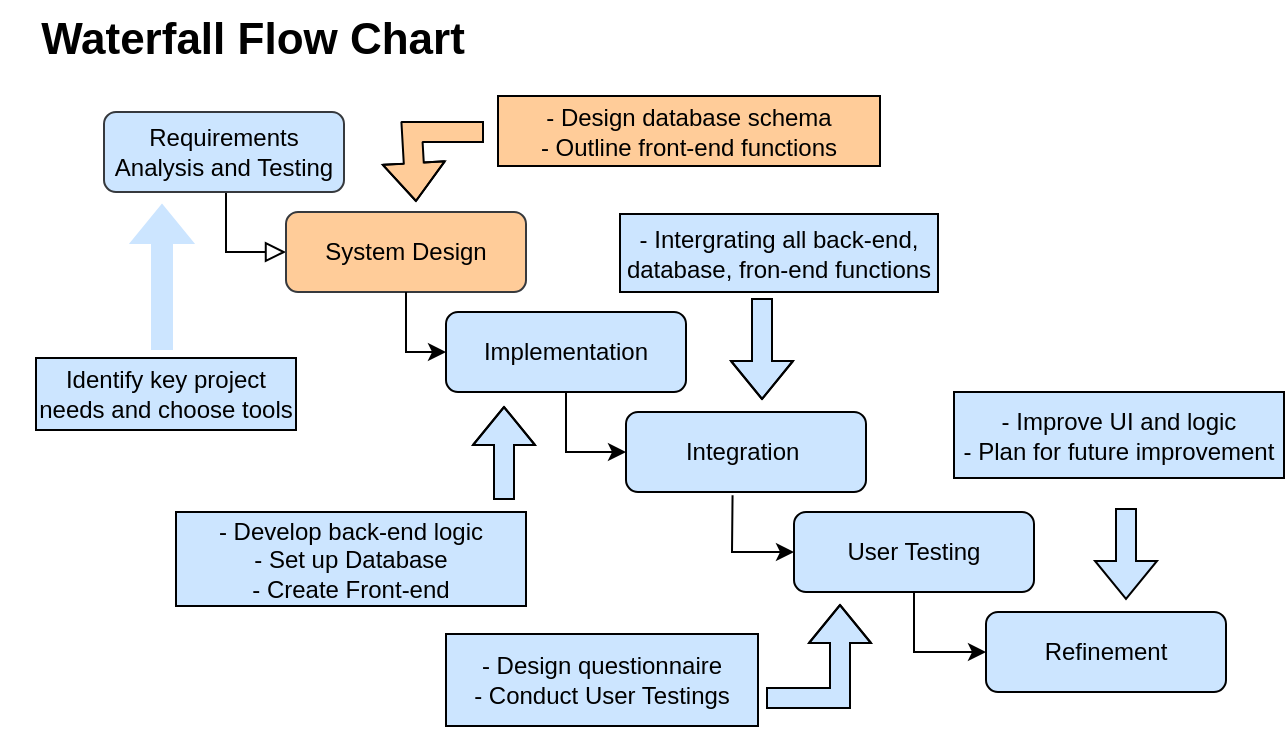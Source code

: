 <mxfile version="26.2.14">
  <diagram id="C5RBs43oDa-KdzZeNtuy" name="Page-1">
    <mxGraphModel dx="788" dy="469" grid="0" gridSize="10" guides="1" tooltips="1" connect="1" arrows="1" fold="1" page="1" pageScale="1" pageWidth="827" pageHeight="1169" background="light-dark(#FFFFFF,#FFFFFF)" math="0" shadow="0">
      <root>
        <mxCell id="WIyWlLk6GJQsqaUBKTNV-0" />
        <mxCell id="WIyWlLk6GJQsqaUBKTNV-1" parent="WIyWlLk6GJQsqaUBKTNV-0" />
        <mxCell id="WIyWlLk6GJQsqaUBKTNV-2" value="" style="rounded=0;html=1;jettySize=auto;orthogonalLoop=1;fontSize=11;endArrow=block;endFill=0;endSize=8;strokeWidth=1;shadow=0;labelBackgroundColor=none;edgeStyle=orthogonalEdgeStyle;entryX=0;entryY=0.5;entryDx=0;entryDy=0;fontColor=light-dark(#000000,#000000);fillColor=#cce5ff;strokeColor=light-dark(#000000,#000000);exitX=0.5;exitY=1;exitDx=0;exitDy=0;" parent="WIyWlLk6GJQsqaUBKTNV-1" source="WIyWlLk6GJQsqaUBKTNV-3" target="WIyWlLk6GJQsqaUBKTNV-12" edge="1">
          <mxGeometry relative="1" as="geometry">
            <mxPoint x="250" y="170" as="targetPoint" />
            <Array as="points">
              <mxPoint x="129" y="120" />
              <mxPoint x="130" y="120" />
              <mxPoint x="130" y="170" />
            </Array>
          </mxGeometry>
        </mxCell>
        <mxCell id="WIyWlLk6GJQsqaUBKTNV-3" value="Requirements Analysis and Testing" style="rounded=1;whiteSpace=wrap;html=1;fontSize=12;glass=0;strokeWidth=1;shadow=0;labelBackgroundColor=none;fillColor=light-dark(#CCE5FF,#15417E);strokeColor=#36393d;" parent="WIyWlLk6GJQsqaUBKTNV-1" vertex="1">
          <mxGeometry x="69" y="100" width="120" height="40" as="geometry" />
        </mxCell>
        <mxCell id="WIyWlLk6GJQsqaUBKTNV-11" value=" Implementation" style="rounded=1;whiteSpace=wrap;html=1;fontSize=12;glass=0;strokeWidth=1;shadow=0;labelBackgroundColor=none;fillColor=light-dark(#CCE5FF,#16B0A0);strokeColor=light-dark(#000000,#000000);" parent="WIyWlLk6GJQsqaUBKTNV-1" vertex="1">
          <mxGeometry x="240" y="200" width="120" height="40" as="geometry" />
        </mxCell>
        <mxCell id="WIyWlLk6GJQsqaUBKTNV-12" value="System Design" style="rounded=1;whiteSpace=wrap;html=1;fontSize=12;glass=0;strokeWidth=1;shadow=0;labelBackgroundColor=none;fillColor=light-dark(#FFCC99,#FF8000);strokeColor=#36393d;" parent="WIyWlLk6GJQsqaUBKTNV-1" vertex="1">
          <mxGeometry x="160" y="150" width="120" height="40" as="geometry" />
        </mxCell>
        <mxCell id="oZP8ise122aHSxhpJQOR-0" value="" style="endArrow=classic;html=1;rounded=0;exitX=0.5;exitY=1;exitDx=0;exitDy=0;entryX=0;entryY=0.5;entryDx=0;entryDy=0;fontColor=light-dark(#000000,#000000);labelBackgroundColor=none;fillColor=#cce5ff;strokeColor=light-dark(#000000,#000000);" edge="1" parent="WIyWlLk6GJQsqaUBKTNV-1" source="WIyWlLk6GJQsqaUBKTNV-12" target="WIyWlLk6GJQsqaUBKTNV-11">
          <mxGeometry width="50" height="50" relative="1" as="geometry">
            <mxPoint x="330" y="320" as="sourcePoint" />
            <mxPoint x="380" y="270" as="targetPoint" />
            <Array as="points">
              <mxPoint x="220" y="220" />
            </Array>
          </mxGeometry>
        </mxCell>
        <mxCell id="oZP8ise122aHSxhpJQOR-2" value=" Integration&amp;nbsp;" style="rounded=1;whiteSpace=wrap;html=1;fontSize=12;glass=0;strokeWidth=1;shadow=0;labelBackgroundColor=none;fillColor=light-dark(#CCE5FF,#FF3333);strokeColor=light-dark(#000000,#000000);" vertex="1" parent="WIyWlLk6GJQsqaUBKTNV-1">
          <mxGeometry x="330" y="250" width="120" height="40" as="geometry" />
        </mxCell>
        <mxCell id="oZP8ise122aHSxhpJQOR-3" value="" style="endArrow=classic;html=1;rounded=0;exitX=0.5;exitY=1;exitDx=0;exitDy=0;entryX=0;entryY=0.5;entryDx=0;entryDy=0;fontColor=light-dark(#000000,#000000);labelBackgroundColor=none;fillColor=#cce5ff;strokeColor=light-dark(#000000,#000000);" edge="1" parent="WIyWlLk6GJQsqaUBKTNV-1" source="WIyWlLk6GJQsqaUBKTNV-11" target="oZP8ise122aHSxhpJQOR-2">
          <mxGeometry width="50" height="50" relative="1" as="geometry">
            <mxPoint x="450" y="320" as="sourcePoint" />
            <mxPoint x="470" y="220" as="targetPoint" />
            <Array as="points">
              <mxPoint x="300" y="270" />
            </Array>
          </mxGeometry>
        </mxCell>
        <mxCell id="oZP8ise122aHSxhpJQOR-4" value="&lt;font style=&quot;&quot;&gt; User Testing&lt;/font&gt;" style="rounded=1;whiteSpace=wrap;html=1;fontSize=12;glass=0;strokeWidth=1;shadow=0;labelBackgroundColor=none;fillColor=light-dark(#CCE5FF,#0BAC7B);strokeColor=light-dark(#000000,#000000);" vertex="1" parent="WIyWlLk6GJQsqaUBKTNV-1">
          <mxGeometry x="414" y="300" width="120" height="40" as="geometry" />
        </mxCell>
        <mxCell id="oZP8ise122aHSxhpJQOR-5" value="" style="endArrow=classic;html=1;rounded=0;exitX=0.444;exitY=1.04;exitDx=0;exitDy=0;entryX=0;entryY=0.5;entryDx=0;entryDy=0;fontColor=light-dark(#000000,#000000);labelBackgroundColor=none;fillColor=#cce5ff;strokeColor=light-dark(#000000,#000000);exitPerimeter=0;" edge="1" parent="WIyWlLk6GJQsqaUBKTNV-1" source="oZP8ise122aHSxhpJQOR-2" target="oZP8ise122aHSxhpJQOR-4">
          <mxGeometry width="50" height="50" relative="1" as="geometry">
            <mxPoint x="390" y="320" as="sourcePoint" />
            <mxPoint x="440" y="270" as="targetPoint" />
            <Array as="points">
              <mxPoint x="383" y="320" />
            </Array>
          </mxGeometry>
        </mxCell>
        <mxCell id="oZP8ise122aHSxhpJQOR-6" value=" Refinement" style="rounded=1;whiteSpace=wrap;html=1;fontSize=12;glass=0;strokeWidth=1;shadow=0;labelBackgroundColor=none;fillColor=light-dark(#CCE5FF,#A680B8);strokeColor=light-dark(#000000,#000000);" vertex="1" parent="WIyWlLk6GJQsqaUBKTNV-1">
          <mxGeometry x="510" y="350" width="120" height="40" as="geometry" />
        </mxCell>
        <mxCell id="oZP8ise122aHSxhpJQOR-7" value="" style="endArrow=classic;html=1;rounded=0;entryX=0;entryY=0.5;entryDx=0;entryDy=0;fontColor=light-dark(#000000,#000000);labelBackgroundColor=none;fillColor=#cce5ff;strokeColor=light-dark(#000000,#000000);exitX=0.5;exitY=1;exitDx=0;exitDy=0;" edge="1" parent="WIyWlLk6GJQsqaUBKTNV-1" source="oZP8ise122aHSxhpJQOR-4" target="oZP8ise122aHSxhpJQOR-6">
          <mxGeometry width="50" height="50" relative="1" as="geometry">
            <mxPoint x="534" y="320" as="sourcePoint" />
            <mxPoint x="440" y="270" as="targetPoint" />
            <Array as="points">
              <mxPoint x="474" y="370" />
            </Array>
          </mxGeometry>
        </mxCell>
        <mxCell id="oZP8ise122aHSxhpJQOR-12" value="" style="shape=flexArrow;endArrow=classic;html=1;rounded=0;strokeColor=light-dark(#CCE5FF,#15417E);fillColor=light-dark(#CCE5FF,#15417E);" edge="1" parent="WIyWlLk6GJQsqaUBKTNV-1">
          <mxGeometry width="50" height="50" relative="1" as="geometry">
            <mxPoint x="98" y="219" as="sourcePoint" />
            <mxPoint x="98" y="146" as="targetPoint" />
            <Array as="points" />
          </mxGeometry>
        </mxCell>
        <mxCell id="oZP8ise122aHSxhpJQOR-13" value="Identify key project needs and choose tools" style="rounded=0;whiteSpace=wrap;html=1;fillColor=light-dark(#CCE5FF,#15417E);" vertex="1" parent="WIyWlLk6GJQsqaUBKTNV-1">
          <mxGeometry x="35" y="223" width="130" height="36" as="geometry" />
        </mxCell>
        <mxCell id="oZP8ise122aHSxhpJQOR-14" value="" style="shape=flexArrow;endArrow=classic;html=1;rounded=0;fillColor=light-dark(#FFCC99,#FF8000);" edge="1" parent="WIyWlLk6GJQsqaUBKTNV-1">
          <mxGeometry width="50" height="50" relative="1" as="geometry">
            <mxPoint x="259" y="110" as="sourcePoint" />
            <mxPoint x="225" y="145" as="targetPoint" />
            <Array as="points">
              <mxPoint x="223" y="110" />
            </Array>
          </mxGeometry>
        </mxCell>
        <mxCell id="oZP8ise122aHSxhpJQOR-15" value="- Design database schema&lt;div&gt;- Outline front-end functions&lt;/div&gt;" style="rounded=0;whiteSpace=wrap;html=1;fillColor=light-dark(#FFCC99,#FF8000);" vertex="1" parent="WIyWlLk6GJQsqaUBKTNV-1">
          <mxGeometry x="266" y="92" width="191" height="35" as="geometry" />
        </mxCell>
        <mxCell id="oZP8ise122aHSxhpJQOR-16" value="" style="shape=flexArrow;endArrow=classic;html=1;rounded=0;fillColor=light-dark(#CCE5FF,#16B0A0);" edge="1" parent="WIyWlLk6GJQsqaUBKTNV-1">
          <mxGeometry width="50" height="50" relative="1" as="geometry">
            <mxPoint x="269" y="294" as="sourcePoint" />
            <mxPoint x="269" y="247" as="targetPoint" />
            <Array as="points">
              <mxPoint x="269" y="271" />
            </Array>
          </mxGeometry>
        </mxCell>
        <mxCell id="oZP8ise122aHSxhpJQOR-17" value="- Develop back-end logic&lt;div&gt;- Set up Database&lt;/div&gt;&lt;div&gt;- Create Front-end&lt;/div&gt;" style="rounded=0;whiteSpace=wrap;html=1;fillColor=light-dark(#CCE5FF,#16B0A0);" vertex="1" parent="WIyWlLk6GJQsqaUBKTNV-1">
          <mxGeometry x="105" y="300" width="175" height="47" as="geometry" />
        </mxCell>
        <mxCell id="oZP8ise122aHSxhpJQOR-19" value="" style="shape=flexArrow;endArrow=classic;html=1;rounded=0;fillColor=light-dark(#CCE5FF,#FF3333);" edge="1" parent="WIyWlLk6GJQsqaUBKTNV-1">
          <mxGeometry width="50" height="50" relative="1" as="geometry">
            <mxPoint x="398" y="193" as="sourcePoint" />
            <mxPoint x="398" y="244" as="targetPoint" />
            <Array as="points">
              <mxPoint x="398" y="223" />
            </Array>
          </mxGeometry>
        </mxCell>
        <mxCell id="oZP8ise122aHSxhpJQOR-20" value="- Intergrating all back-end, database, fron-end functions" style="rounded=0;whiteSpace=wrap;html=1;fillColor=light-dark(#CCE5FF,#FF3333);" vertex="1" parent="WIyWlLk6GJQsqaUBKTNV-1">
          <mxGeometry x="327" y="151" width="159" height="39" as="geometry" />
        </mxCell>
        <mxCell id="oZP8ise122aHSxhpJQOR-21" value="" style="shape=flexArrow;endArrow=classic;html=1;rounded=0;fillColor=light-dark(#CCE5FF,#0BAC7B);" edge="1" parent="WIyWlLk6GJQsqaUBKTNV-1">
          <mxGeometry width="50" height="50" relative="1" as="geometry">
            <mxPoint x="400" y="393" as="sourcePoint" />
            <mxPoint x="437" y="346" as="targetPoint" />
            <Array as="points">
              <mxPoint x="437" y="393" />
            </Array>
          </mxGeometry>
        </mxCell>
        <mxCell id="oZP8ise122aHSxhpJQOR-22" value="- Design questionnaire&lt;div&gt;- Conduct User Testings&lt;/div&gt;" style="rounded=0;whiteSpace=wrap;html=1;fillColor=light-dark(#CCE5FF,#0BAC7B);" vertex="1" parent="WIyWlLk6GJQsqaUBKTNV-1">
          <mxGeometry x="240" y="361" width="156" height="46" as="geometry" />
        </mxCell>
        <mxCell id="oZP8ise122aHSxhpJQOR-24" value="" style="shape=flexArrow;endArrow=classic;html=1;rounded=0;fillColor=light-dark(#CCE5FF,#A680B8);" edge="1" parent="WIyWlLk6GJQsqaUBKTNV-1">
          <mxGeometry width="50" height="50" relative="1" as="geometry">
            <mxPoint x="580" y="298" as="sourcePoint" />
            <mxPoint x="580" y="344" as="targetPoint" />
          </mxGeometry>
        </mxCell>
        <mxCell id="oZP8ise122aHSxhpJQOR-25" value="- Improve UI and logic&lt;div&gt;- Plan for future improvement&lt;/div&gt;" style="rounded=0;whiteSpace=wrap;html=1;fillColor=light-dark(#CCE5FF,#A680B8);" vertex="1" parent="WIyWlLk6GJQsqaUBKTNV-1">
          <mxGeometry x="494" y="240" width="165" height="43" as="geometry" />
        </mxCell>
        <mxCell id="oZP8ise122aHSxhpJQOR-27" value="&lt;b&gt;&lt;font style=&quot;color: light-dark(rgb(0, 0, 0), rgb(0, 0, 0));&quot;&gt;Waterfall Flow Chart&lt;/font&gt;&lt;/b&gt;" style="text;html=1;align=center;verticalAlign=middle;whiteSpace=wrap;rounded=0;fontSize=22;" vertex="1" parent="WIyWlLk6GJQsqaUBKTNV-1">
          <mxGeometry x="17" y="44" width="253" height="39" as="geometry" />
        </mxCell>
      </root>
    </mxGraphModel>
  </diagram>
</mxfile>
